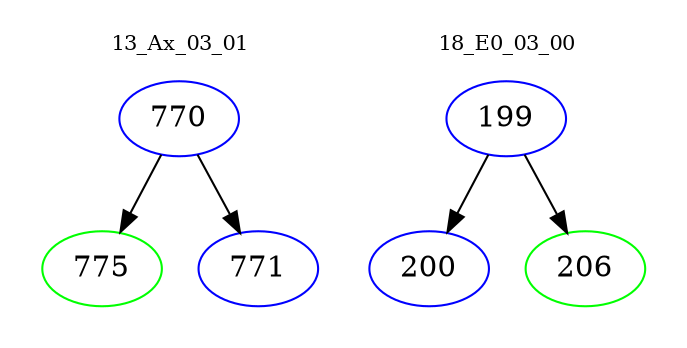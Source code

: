 digraph{
subgraph cluster_0 {
color = white
label = "13_Ax_03_01";
fontsize=10;
T0_770 [label="770", color="blue"]
T0_770 -> T0_775 [color="black"]
T0_775 [label="775", color="green"]
T0_770 -> T0_771 [color="black"]
T0_771 [label="771", color="blue"]
}
subgraph cluster_1 {
color = white
label = "18_E0_03_00";
fontsize=10;
T1_199 [label="199", color="blue"]
T1_199 -> T1_200 [color="black"]
T1_200 [label="200", color="blue"]
T1_199 -> T1_206 [color="black"]
T1_206 [label="206", color="green"]
}
}
